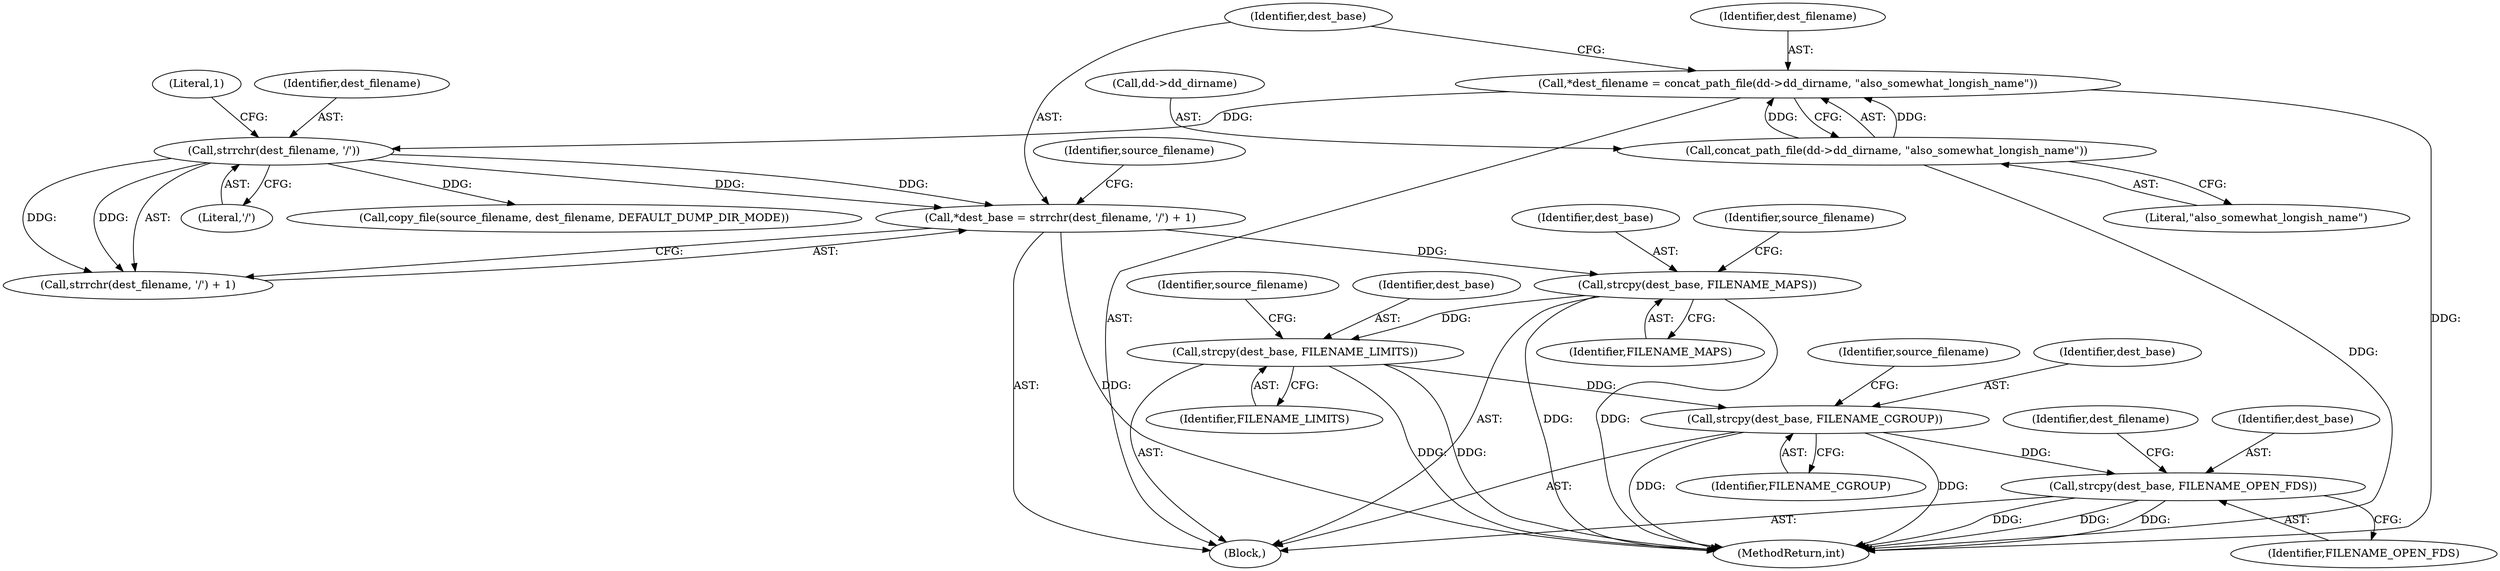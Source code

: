 digraph "0_abrt_80408e9e24a1c10f85fd969e1853e0f192157f92_0@API" {
"1000719" [label="(Call,strcpy(dest_base, FILENAME_CGROUP))"];
"1000698" [label="(Call,strcpy(dest_base, FILENAME_LIMITS))"];
"1000677" [label="(Call,strcpy(dest_base, FILENAME_MAPS))"];
"1000665" [label="(Call,*dest_base = strrchr(dest_filename, '/') + 1)"];
"1000668" [label="(Call,strrchr(dest_filename, '/'))"];
"1000657" [label="(Call,*dest_filename = concat_path_file(dd->dd_dirname, \"also_somewhat_longish_name\"))"];
"1000659" [label="(Call,concat_path_file(dd->dd_dirname, \"also_somewhat_longish_name\"))"];
"1000735" [label="(Call,strcpy(dest_base, FILENAME_OPEN_FDS))"];
"1000677" [label="(Call,strcpy(dest_base, FILENAME_MAPS))"];
"1000736" [label="(Identifier,dest_base)"];
"1000623" [label="(Block,)"];
"1000720" [label="(Identifier,dest_base)"];
"1000719" [label="(Call,strcpy(dest_base, FILENAME_CGROUP))"];
"1000671" [label="(Literal,1)"];
"1000658" [label="(Identifier,dest_filename)"];
"1000740" [label="(Identifier,dest_filename)"];
"1000678" [label="(Identifier,dest_base)"];
"1000670" [label="(Literal,'/')"];
"1001168" [label="(MethodReturn,int)"];
"1000702" [label="(Identifier,source_filename)"];
"1000737" [label="(Identifier,FILENAME_OPEN_FDS)"];
"1000681" [label="(Identifier,source_filename)"];
"1000657" [label="(Call,*dest_filename = concat_path_file(dd->dd_dirname, \"also_somewhat_longish_name\"))"];
"1000700" [label="(Identifier,FILENAME_LIMITS)"];
"1000669" [label="(Identifier,dest_filename)"];
"1000663" [label="(Literal,\"also_somewhat_longish_name\")"];
"1000680" [label="(Call,copy_file(source_filename, dest_filename, DEFAULT_DUMP_DIR_MODE))"];
"1000666" [label="(Identifier,dest_base)"];
"1000679" [label="(Identifier,FILENAME_MAPS)"];
"1000659" [label="(Call,concat_path_file(dd->dd_dirname, \"also_somewhat_longish_name\"))"];
"1000668" [label="(Call,strrchr(dest_filename, '/'))"];
"1000735" [label="(Call,strcpy(dest_base, FILENAME_OPEN_FDS))"];
"1000723" [label="(Identifier,source_filename)"];
"1000660" [label="(Call,dd->dd_dirname)"];
"1000699" [label="(Identifier,dest_base)"];
"1000665" [label="(Call,*dest_base = strrchr(dest_filename, '/') + 1)"];
"1000674" [label="(Identifier,source_filename)"];
"1000721" [label="(Identifier,FILENAME_CGROUP)"];
"1000667" [label="(Call,strrchr(dest_filename, '/') + 1)"];
"1000698" [label="(Call,strcpy(dest_base, FILENAME_LIMITS))"];
"1000719" -> "1000623"  [label="AST: "];
"1000719" -> "1000721"  [label="CFG: "];
"1000720" -> "1000719"  [label="AST: "];
"1000721" -> "1000719"  [label="AST: "];
"1000723" -> "1000719"  [label="CFG: "];
"1000719" -> "1001168"  [label="DDG: "];
"1000719" -> "1001168"  [label="DDG: "];
"1000698" -> "1000719"  [label="DDG: "];
"1000719" -> "1000735"  [label="DDG: "];
"1000698" -> "1000623"  [label="AST: "];
"1000698" -> "1000700"  [label="CFG: "];
"1000699" -> "1000698"  [label="AST: "];
"1000700" -> "1000698"  [label="AST: "];
"1000702" -> "1000698"  [label="CFG: "];
"1000698" -> "1001168"  [label="DDG: "];
"1000698" -> "1001168"  [label="DDG: "];
"1000677" -> "1000698"  [label="DDG: "];
"1000677" -> "1000623"  [label="AST: "];
"1000677" -> "1000679"  [label="CFG: "];
"1000678" -> "1000677"  [label="AST: "];
"1000679" -> "1000677"  [label="AST: "];
"1000681" -> "1000677"  [label="CFG: "];
"1000677" -> "1001168"  [label="DDG: "];
"1000677" -> "1001168"  [label="DDG: "];
"1000665" -> "1000677"  [label="DDG: "];
"1000665" -> "1000623"  [label="AST: "];
"1000665" -> "1000667"  [label="CFG: "];
"1000666" -> "1000665"  [label="AST: "];
"1000667" -> "1000665"  [label="AST: "];
"1000674" -> "1000665"  [label="CFG: "];
"1000665" -> "1001168"  [label="DDG: "];
"1000668" -> "1000665"  [label="DDG: "];
"1000668" -> "1000665"  [label="DDG: "];
"1000668" -> "1000667"  [label="AST: "];
"1000668" -> "1000670"  [label="CFG: "];
"1000669" -> "1000668"  [label="AST: "];
"1000670" -> "1000668"  [label="AST: "];
"1000671" -> "1000668"  [label="CFG: "];
"1000668" -> "1000667"  [label="DDG: "];
"1000668" -> "1000667"  [label="DDG: "];
"1000657" -> "1000668"  [label="DDG: "];
"1000668" -> "1000680"  [label="DDG: "];
"1000657" -> "1000623"  [label="AST: "];
"1000657" -> "1000659"  [label="CFG: "];
"1000658" -> "1000657"  [label="AST: "];
"1000659" -> "1000657"  [label="AST: "];
"1000666" -> "1000657"  [label="CFG: "];
"1000657" -> "1001168"  [label="DDG: "];
"1000659" -> "1000657"  [label="DDG: "];
"1000659" -> "1000657"  [label="DDG: "];
"1000659" -> "1000663"  [label="CFG: "];
"1000660" -> "1000659"  [label="AST: "];
"1000663" -> "1000659"  [label="AST: "];
"1000659" -> "1001168"  [label="DDG: "];
"1000735" -> "1000623"  [label="AST: "];
"1000735" -> "1000737"  [label="CFG: "];
"1000736" -> "1000735"  [label="AST: "];
"1000737" -> "1000735"  [label="AST: "];
"1000740" -> "1000735"  [label="CFG: "];
"1000735" -> "1001168"  [label="DDG: "];
"1000735" -> "1001168"  [label="DDG: "];
"1000735" -> "1001168"  [label="DDG: "];
}
